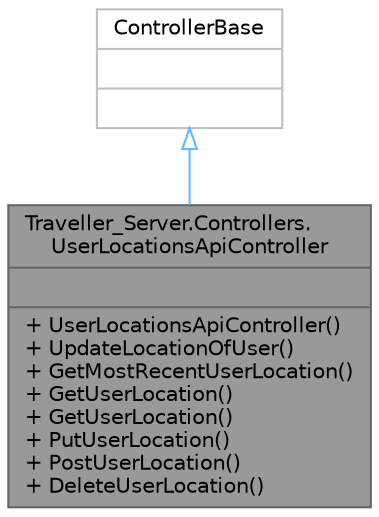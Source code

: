 digraph "Traveller_Server.Controllers.UserLocationsApiController"
{
 // LATEX_PDF_SIZE
  bgcolor="transparent";
  edge [fontname=Helvetica,fontsize=10,labelfontname=Helvetica,labelfontsize=10];
  node [fontname=Helvetica,fontsize=10,shape=box,height=0.2,width=0.4];
  Node1 [shape=record,label="{Traveller_Server.Controllers.\lUserLocationsApiController\n||+ UserLocationsApiController()\l+ UpdateLocationOfUser()\l+ GetMostRecentUserLocation()\l+ GetUserLocation()\l+ GetUserLocation()\l+ PutUserLocation()\l+ PostUserLocation()\l+ DeleteUserLocation()\l}",height=0.2,width=0.4,color="gray40", fillcolor="grey60", style="filled", fontcolor="black",tooltip="API Controller for CRUD actions for UserLocations."];
  Node2 -> Node1 [dir="back",color="steelblue1",style="solid",arrowtail="onormal"];
  Node2 [shape=record,label="{ControllerBase\n||}",height=0.2,width=0.4,color="grey75", fillcolor="white", style="filled",tooltip=" "];
}
